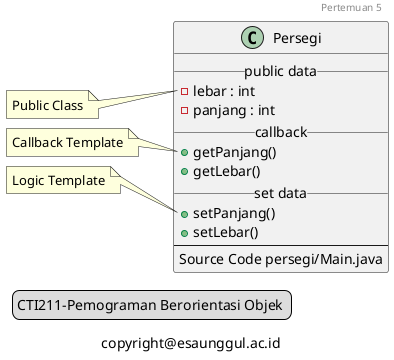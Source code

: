 @startuml encapsulation

class Persegi {
    __ public data__
    - lebar : int
    - panjang : int
    __ callback__
    + getPanjang()
    + getLebar()
    __ set data__
    + setPanjang()
    + setLebar()
    --
    Source Code persegi/Main.java
}

note left of Persegi::lebar
  Public Class
end note

note left of Persegi::getPanjang()
  Callback Template
end note

note left of Persegi::setPanjang()
  Logic Template
end note

header 
Pertemuan 5
endheader
caption copyright@esaunggul.ac.id
legend left
    CTI211-Pemograman Berorientasi Objek 
endlegend
@enduml